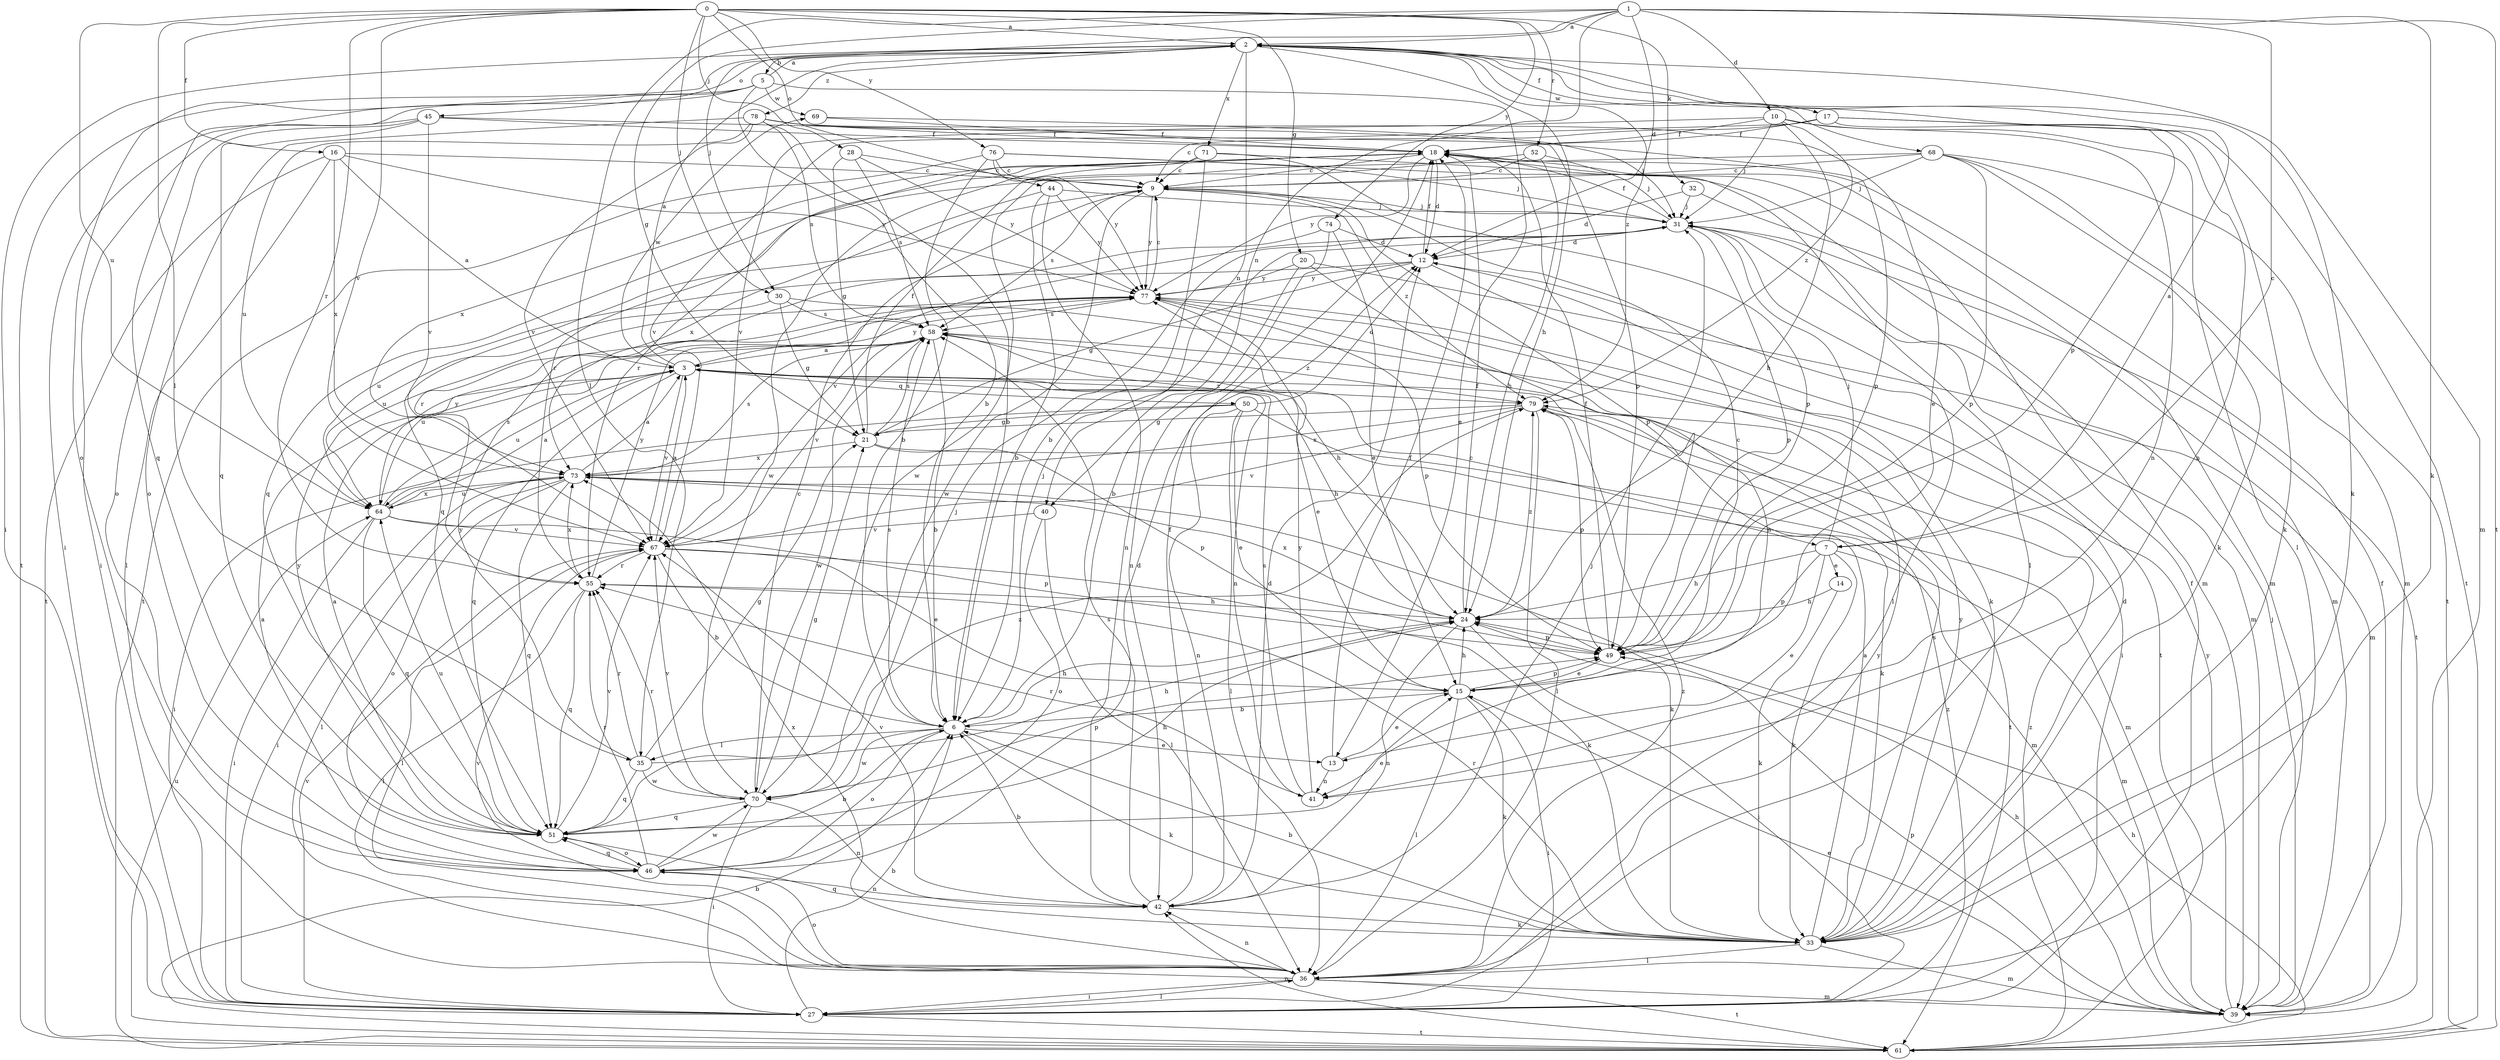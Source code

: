 strict digraph  {
0;
1;
2;
3;
5;
6;
7;
9;
10;
12;
13;
14;
15;
16;
17;
18;
20;
21;
24;
27;
28;
30;
31;
32;
33;
35;
36;
39;
40;
41;
42;
44;
45;
46;
49;
50;
51;
52;
55;
58;
61;
64;
67;
68;
69;
70;
71;
73;
74;
76;
77;
78;
79;
0 -> 2  [label=a];
0 -> 16  [label=f];
0 -> 20  [label=g];
0 -> 28  [label=j];
0 -> 30  [label=j];
0 -> 32  [label=k];
0 -> 35  [label=l];
0 -> 44  [label=o];
0 -> 52  [label=r];
0 -> 55  [label=r];
0 -> 64  [label=u];
0 -> 67  [label=v];
0 -> 74  [label=y];
0 -> 76  [label=y];
1 -> 2  [label=a];
1 -> 7  [label=c];
1 -> 10  [label=d];
1 -> 12  [label=d];
1 -> 21  [label=g];
1 -> 30  [label=j];
1 -> 33  [label=k];
1 -> 35  [label=l];
1 -> 40  [label=n];
1 -> 61  [label=t];
2 -> 5  [label=b];
2 -> 17  [label=f];
2 -> 24  [label=h];
2 -> 27  [label=i];
2 -> 33  [label=k];
2 -> 39  [label=m];
2 -> 40  [label=n];
2 -> 45  [label=o];
2 -> 46  [label=o];
2 -> 49  [label=p];
2 -> 68  [label=w];
2 -> 71  [label=x];
2 -> 78  [label=z];
2 -> 79  [label=z];
3 -> 2  [label=a];
3 -> 7  [label=c];
3 -> 24  [label=h];
3 -> 41  [label=n];
3 -> 50  [label=q];
3 -> 51  [label=q];
3 -> 64  [label=u];
3 -> 67  [label=v];
3 -> 69  [label=w];
3 -> 77  [label=y];
3 -> 79  [label=z];
5 -> 2  [label=a];
5 -> 6  [label=b];
5 -> 13  [label=e];
5 -> 27  [label=i];
5 -> 51  [label=q];
5 -> 61  [label=t];
5 -> 69  [label=w];
6 -> 13  [label=e];
6 -> 24  [label=h];
6 -> 31  [label=j];
6 -> 33  [label=k];
6 -> 35  [label=l];
6 -> 46  [label=o];
6 -> 58  [label=s];
6 -> 70  [label=w];
7 -> 2  [label=a];
7 -> 13  [label=e];
7 -> 14  [label=e];
7 -> 24  [label=h];
7 -> 31  [label=j];
7 -> 33  [label=k];
7 -> 39  [label=m];
7 -> 49  [label=p];
9 -> 31  [label=j];
9 -> 49  [label=p];
9 -> 51  [label=q];
9 -> 58  [label=s];
9 -> 70  [label=w];
9 -> 77  [label=y];
9 -> 79  [label=z];
10 -> 18  [label=f];
10 -> 24  [label=h];
10 -> 31  [label=j];
10 -> 36  [label=l];
10 -> 41  [label=n];
10 -> 67  [label=v];
10 -> 79  [label=z];
12 -> 18  [label=f];
12 -> 21  [label=g];
12 -> 33  [label=k];
12 -> 61  [label=t];
12 -> 64  [label=u];
12 -> 77  [label=y];
13 -> 15  [label=e];
13 -> 18  [label=f];
13 -> 41  [label=n];
14 -> 24  [label=h];
14 -> 33  [label=k];
15 -> 6  [label=b];
15 -> 9  [label=c];
15 -> 24  [label=h];
15 -> 27  [label=i];
15 -> 33  [label=k];
15 -> 36  [label=l];
15 -> 49  [label=p];
16 -> 3  [label=a];
16 -> 9  [label=c];
16 -> 36  [label=l];
16 -> 61  [label=t];
16 -> 73  [label=x];
16 -> 77  [label=y];
17 -> 9  [label=c];
17 -> 18  [label=f];
17 -> 33  [label=k];
17 -> 41  [label=n];
17 -> 61  [label=t];
17 -> 67  [label=v];
18 -> 9  [label=c];
18 -> 12  [label=d];
18 -> 39  [label=m];
18 -> 55  [label=r];
18 -> 70  [label=w];
18 -> 73  [label=x];
18 -> 77  [label=y];
20 -> 6  [label=b];
20 -> 39  [label=m];
20 -> 41  [label=n];
20 -> 77  [label=y];
21 -> 18  [label=f];
21 -> 39  [label=m];
21 -> 49  [label=p];
21 -> 58  [label=s];
21 -> 73  [label=x];
24 -> 18  [label=f];
24 -> 27  [label=i];
24 -> 42  [label=n];
24 -> 49  [label=p];
24 -> 73  [label=x];
24 -> 79  [label=z];
27 -> 6  [label=b];
27 -> 18  [label=f];
27 -> 36  [label=l];
27 -> 61  [label=t];
27 -> 67  [label=v];
27 -> 77  [label=y];
27 -> 79  [label=z];
28 -> 9  [label=c];
28 -> 21  [label=g];
28 -> 58  [label=s];
28 -> 77  [label=y];
30 -> 21  [label=g];
30 -> 27  [label=i];
30 -> 58  [label=s];
30 -> 64  [label=u];
31 -> 12  [label=d];
31 -> 18  [label=f];
31 -> 36  [label=l];
31 -> 39  [label=m];
31 -> 49  [label=p];
31 -> 61  [label=t];
31 -> 67  [label=v];
32 -> 12  [label=d];
32 -> 31  [label=j];
32 -> 39  [label=m];
33 -> 3  [label=a];
33 -> 6  [label=b];
33 -> 12  [label=d];
33 -> 36  [label=l];
33 -> 39  [label=m];
33 -> 51  [label=q];
33 -> 55  [label=r];
33 -> 58  [label=s];
33 -> 77  [label=y];
35 -> 21  [label=g];
35 -> 24  [label=h];
35 -> 51  [label=q];
35 -> 55  [label=r];
35 -> 70  [label=w];
35 -> 77  [label=y];
36 -> 27  [label=i];
36 -> 39  [label=m];
36 -> 42  [label=n];
36 -> 46  [label=o];
36 -> 61  [label=t];
36 -> 67  [label=v];
36 -> 73  [label=x];
36 -> 79  [label=z];
39 -> 15  [label=e];
39 -> 18  [label=f];
39 -> 24  [label=h];
39 -> 31  [label=j];
39 -> 49  [label=p];
39 -> 77  [label=y];
40 -> 36  [label=l];
40 -> 46  [label=o];
40 -> 67  [label=v];
41 -> 55  [label=r];
41 -> 58  [label=s];
41 -> 77  [label=y];
42 -> 6  [label=b];
42 -> 12  [label=d];
42 -> 18  [label=f];
42 -> 31  [label=j];
42 -> 33  [label=k];
42 -> 58  [label=s];
42 -> 67  [label=v];
44 -> 6  [label=b];
44 -> 31  [label=j];
44 -> 42  [label=n];
44 -> 73  [label=x];
44 -> 77  [label=y];
45 -> 18  [label=f];
45 -> 27  [label=i];
45 -> 46  [label=o];
45 -> 49  [label=p];
45 -> 51  [label=q];
45 -> 67  [label=v];
46 -> 3  [label=a];
46 -> 6  [label=b];
46 -> 12  [label=d];
46 -> 42  [label=n];
46 -> 51  [label=q];
46 -> 55  [label=r];
46 -> 70  [label=w];
49 -> 15  [label=e];
49 -> 18  [label=f];
50 -> 12  [label=d];
50 -> 15  [label=e];
50 -> 21  [label=g];
50 -> 27  [label=i];
50 -> 33  [label=k];
50 -> 36  [label=l];
50 -> 42  [label=n];
51 -> 3  [label=a];
51 -> 15  [label=e];
51 -> 24  [label=h];
51 -> 46  [label=o];
51 -> 64  [label=u];
51 -> 67  [label=v];
51 -> 77  [label=y];
51 -> 79  [label=z];
52 -> 9  [label=c];
52 -> 24  [label=h];
52 -> 31  [label=j];
52 -> 70  [label=w];
55 -> 24  [label=h];
55 -> 36  [label=l];
55 -> 51  [label=q];
55 -> 73  [label=x];
55 -> 77  [label=y];
58 -> 3  [label=a];
58 -> 6  [label=b];
58 -> 15  [label=e];
58 -> 64  [label=u];
58 -> 67  [label=v];
58 -> 70  [label=w];
58 -> 79  [label=z];
61 -> 6  [label=b];
61 -> 24  [label=h];
61 -> 42  [label=n];
61 -> 64  [label=u];
61 -> 79  [label=z];
64 -> 3  [label=a];
64 -> 27  [label=i];
64 -> 49  [label=p];
64 -> 51  [label=q];
64 -> 58  [label=s];
64 -> 67  [label=v];
64 -> 73  [label=x];
64 -> 77  [label=y];
67 -> 3  [label=a];
67 -> 6  [label=b];
67 -> 15  [label=e];
67 -> 33  [label=k];
67 -> 36  [label=l];
67 -> 55  [label=r];
68 -> 9  [label=c];
68 -> 31  [label=j];
68 -> 33  [label=k];
68 -> 39  [label=m];
68 -> 49  [label=p];
68 -> 51  [label=q];
68 -> 61  [label=t];
69 -> 18  [label=f];
69 -> 31  [label=j];
70 -> 9  [label=c];
70 -> 21  [label=g];
70 -> 27  [label=i];
70 -> 31  [label=j];
70 -> 42  [label=n];
70 -> 49  [label=p];
70 -> 51  [label=q];
70 -> 55  [label=r];
70 -> 67  [label=v];
71 -> 6  [label=b];
71 -> 9  [label=c];
71 -> 36  [label=l];
71 -> 49  [label=p];
71 -> 55  [label=r];
73 -> 3  [label=a];
73 -> 27  [label=i];
73 -> 33  [label=k];
73 -> 36  [label=l];
73 -> 39  [label=m];
73 -> 46  [label=o];
73 -> 51  [label=q];
73 -> 58  [label=s];
73 -> 64  [label=u];
74 -> 12  [label=d];
74 -> 15  [label=e];
74 -> 42  [label=n];
74 -> 55  [label=r];
76 -> 6  [label=b];
76 -> 9  [label=c];
76 -> 31  [label=j];
76 -> 39  [label=m];
76 -> 61  [label=t];
76 -> 77  [label=y];
77 -> 9  [label=c];
77 -> 24  [label=h];
77 -> 49  [label=p];
77 -> 58  [label=s];
78 -> 6  [label=b];
78 -> 15  [label=e];
78 -> 18  [label=f];
78 -> 46  [label=o];
78 -> 49  [label=p];
78 -> 58  [label=s];
78 -> 64  [label=u];
78 -> 67  [label=v];
79 -> 21  [label=g];
79 -> 36  [label=l];
79 -> 49  [label=p];
79 -> 61  [label=t];
79 -> 67  [label=v];
79 -> 73  [label=x];
}

